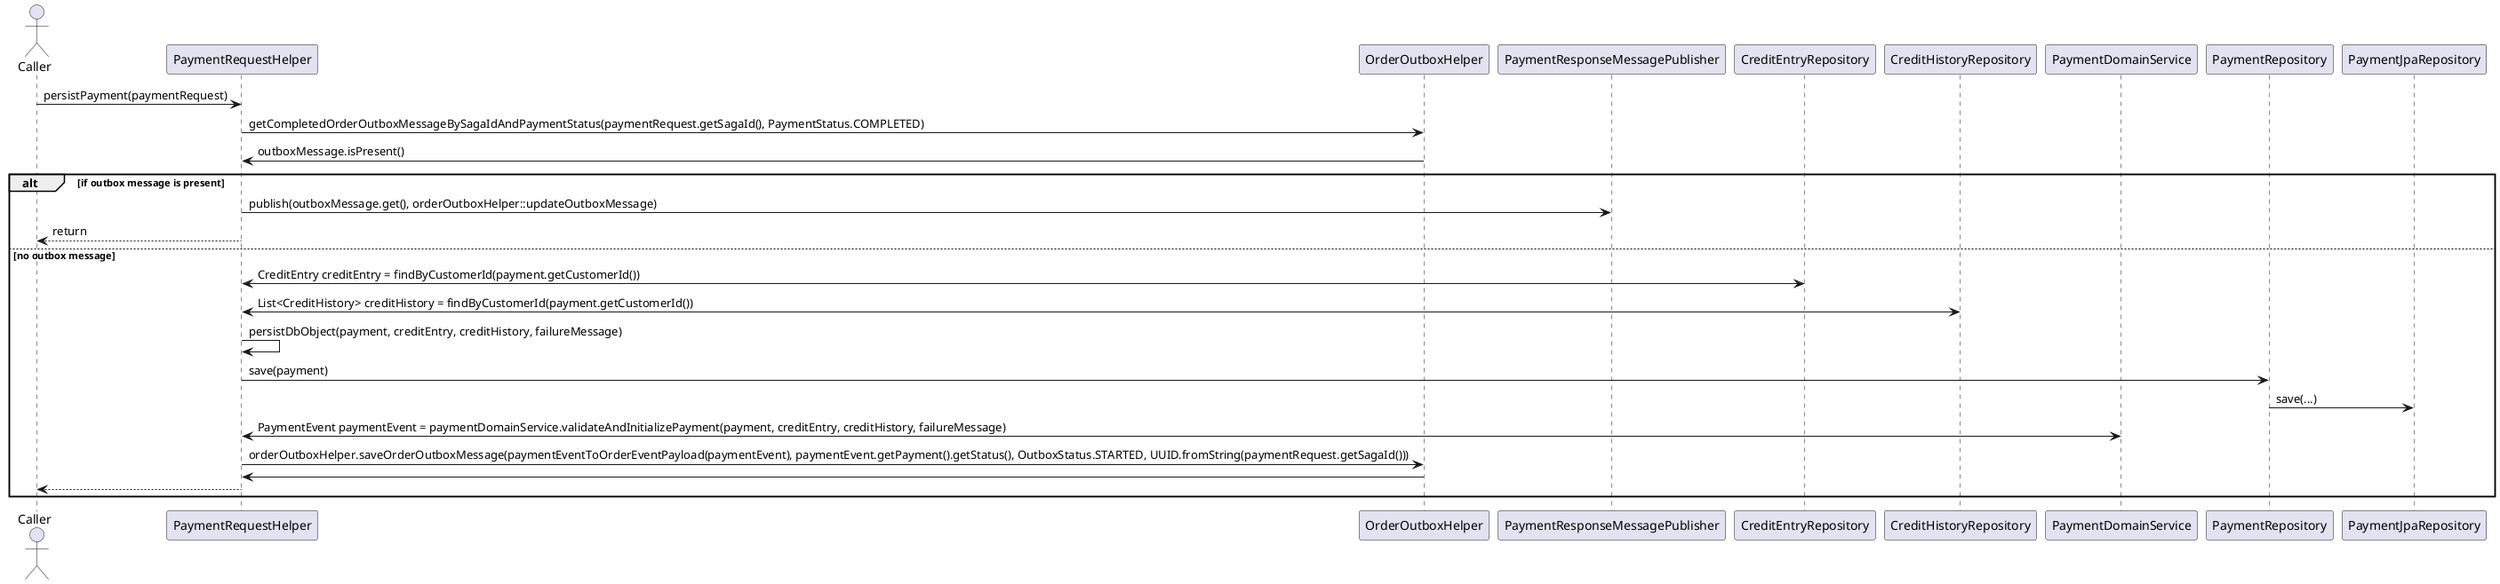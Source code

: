 @startuml
actor Caller
participant "PaymentRequestHelper" as Helper
participant "OrderOutboxHelper" as OutboxHelper
participant "PaymentResponseMessagePublisher" as MessagePublisher
participant "CreditEntryRepository" as CreditEntryRepo
participant "CreditHistoryRepository" as CreditHistoryRepo
participant "PaymentDomainService" as DomainService
participant "PaymentRepository" as PaymentRepo
participant "PaymentJpaRepository" as PaymentJpaRepo

Caller -> Helper : persistPayment(paymentRequest)
Helper -> OutboxHelper : getCompletedOrderOutboxMessageBySagaIdAndPaymentStatus(paymentRequest.getSagaId(), PaymentStatus.COMPLETED)
OutboxHelper -> Helper : outboxMessage.isPresent()
alt if outbox message is present
    Helper -> MessagePublisher : publish(outboxMessage.get(), orderOutboxHelper::updateOutboxMessage)
    Helper --> Caller : return
else no outbox message
    Helper <-> CreditEntryRepo :  CreditEntry creditEntry = findByCustomerId(payment.getCustomerId())
    Helper <-> CreditHistoryRepo : List<CreditHistory> creditHistory = findByCustomerId(payment.getCustomerId())
    Helper -> Helper : persistDbObject(payment, creditEntry, creditHistory, failureMessage)
    Helper -> PaymentRepo : save(payment)
    PaymentRepo -> PaymentJpaRepo : save(...)
    Helper <-> DomainService : PaymentEvent paymentEvent = paymentDomainService.validateAndInitializePayment(payment, creditEntry, creditHistory, failureMessage)
    Helper -> OutboxHelper : orderOutboxHelper.saveOrderOutboxMessage(paymentEventToOrderEventPayload(paymentEvent), paymentEvent.getPayment().getStatus(), OutboxStatus.STARTED, UUID.fromString(paymentRequest.getSagaId()))
    OutboxHelper -> Helper :
    Helper --> Caller :
end
@enduml

